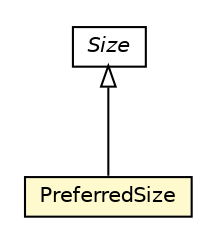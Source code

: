 #!/usr/local/bin/dot
#
# Class diagram 
# Generated by UMLGraph version R5_6-24-gf6e263 (http://www.umlgraph.org/)
#

digraph G {
	edge [fontname="Helvetica",fontsize=10,labelfontname="Helvetica",labelfontsize=10];
	node [fontname="Helvetica",fontsize=10,shape=plaintext];
	nodesep=0.25;
	ranksep=0.5;
	// org.universAAL.ontology.recommendations.PreferredSize
	c6461792 [label=<<table title="org.universAAL.ontology.recommendations.PreferredSize" border="0" cellborder="1" cellspacing="0" cellpadding="2" port="p" bgcolor="lemonChiffon" href="./PreferredSize.html">
		<tr><td><table border="0" cellspacing="0" cellpadding="1">
<tr><td align="center" balign="center"> PreferredSize </td></tr>
		</table></td></tr>
		</table>>, URL="./PreferredSize.html", fontname="Helvetica", fontcolor="black", fontsize=10.0];
	// org.universAAL.ontology.recommendations.Size
	c6461793 [label=<<table title="org.universAAL.ontology.recommendations.Size" border="0" cellborder="1" cellspacing="0" cellpadding="2" port="p" href="./Size.html">
		<tr><td><table border="0" cellspacing="0" cellpadding="1">
<tr><td align="center" balign="center"><font face="Helvetica-Oblique"> Size </font></td></tr>
		</table></td></tr>
		</table>>, URL="./Size.html", fontname="Helvetica", fontcolor="black", fontsize=10.0];
	//org.universAAL.ontology.recommendations.PreferredSize extends org.universAAL.ontology.recommendations.Size
	c6461793:p -> c6461792:p [dir=back,arrowtail=empty];
}


